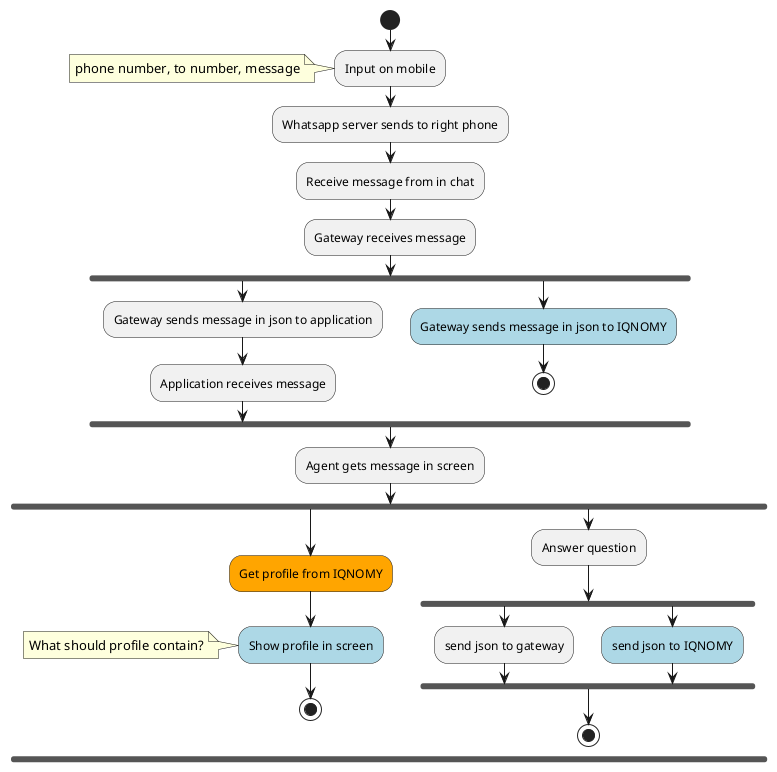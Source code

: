 @startuml
start
:Input on mobile;
note left: phone number, to number, message
:Whatsapp server sends to right phone;
:Receive message from in chat;
:Gateway receives message;
fork
:Gateway sends message in json to application;
:Application receives message;
fork again
#lightblue:Gateway sends message in json to IQNOMY;
stop
end fork
:Agent gets message in screen;
fork
#orange:Get profile from IQNOMY;
#lightblue:Show profile in screen;
note left: What should profile contain?
stop
fork again
:Answer question;
fork
:send json to gateway;
fork again
#lightblue:send json to IQNOMY;
end fork
stop
@enduml